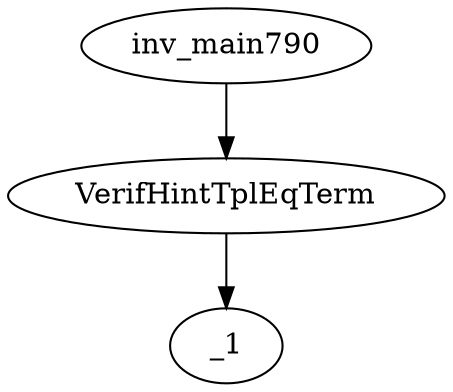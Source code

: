 digraph dag {
0 [label="inv_main790"];
1 [label="VerifHintTplEqTerm"];
2 [label="_1"];
0->1
1 -> 2
}

